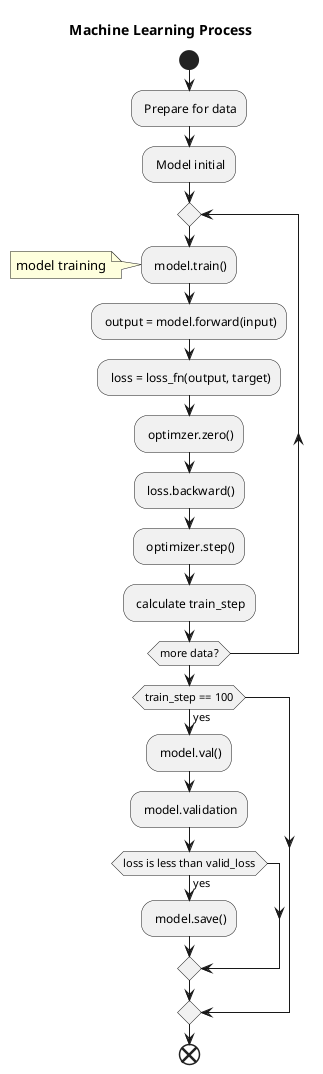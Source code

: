 @startuml Machine_Learning_Process
title Machine Learning Process

start
: Prepare for data;
: Model initial;
repeat
    : model.train();
    note: model training
    : output = model.forward(input);
    : loss = loss_fn(output, target);
    : optimzer.zero();
    : loss.backward();
    : optimizer.step();
    : calculate train_step;
repeat while (more data?)

if (train_step == 100) then (yes)
        : model.val();
        : model.validation;
        if (loss is less than valid_loss) then (yes)
            : model.save();
        endif
    endif
end

@enduml
